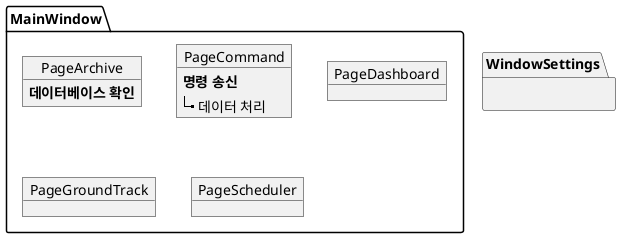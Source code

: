 @startuml Views
package MainWindow {
    object PageArchive {
        **데이터베이스 확인**
        
    }
    object PageCommand {
        **명령 송신**
        |_ 데이터 처리
    }
    object PageDashboard {

    }
    object PageGroundTrack {

    }
    object PageScheduler {

    }
}

package WindowSettings {

}
@enduml